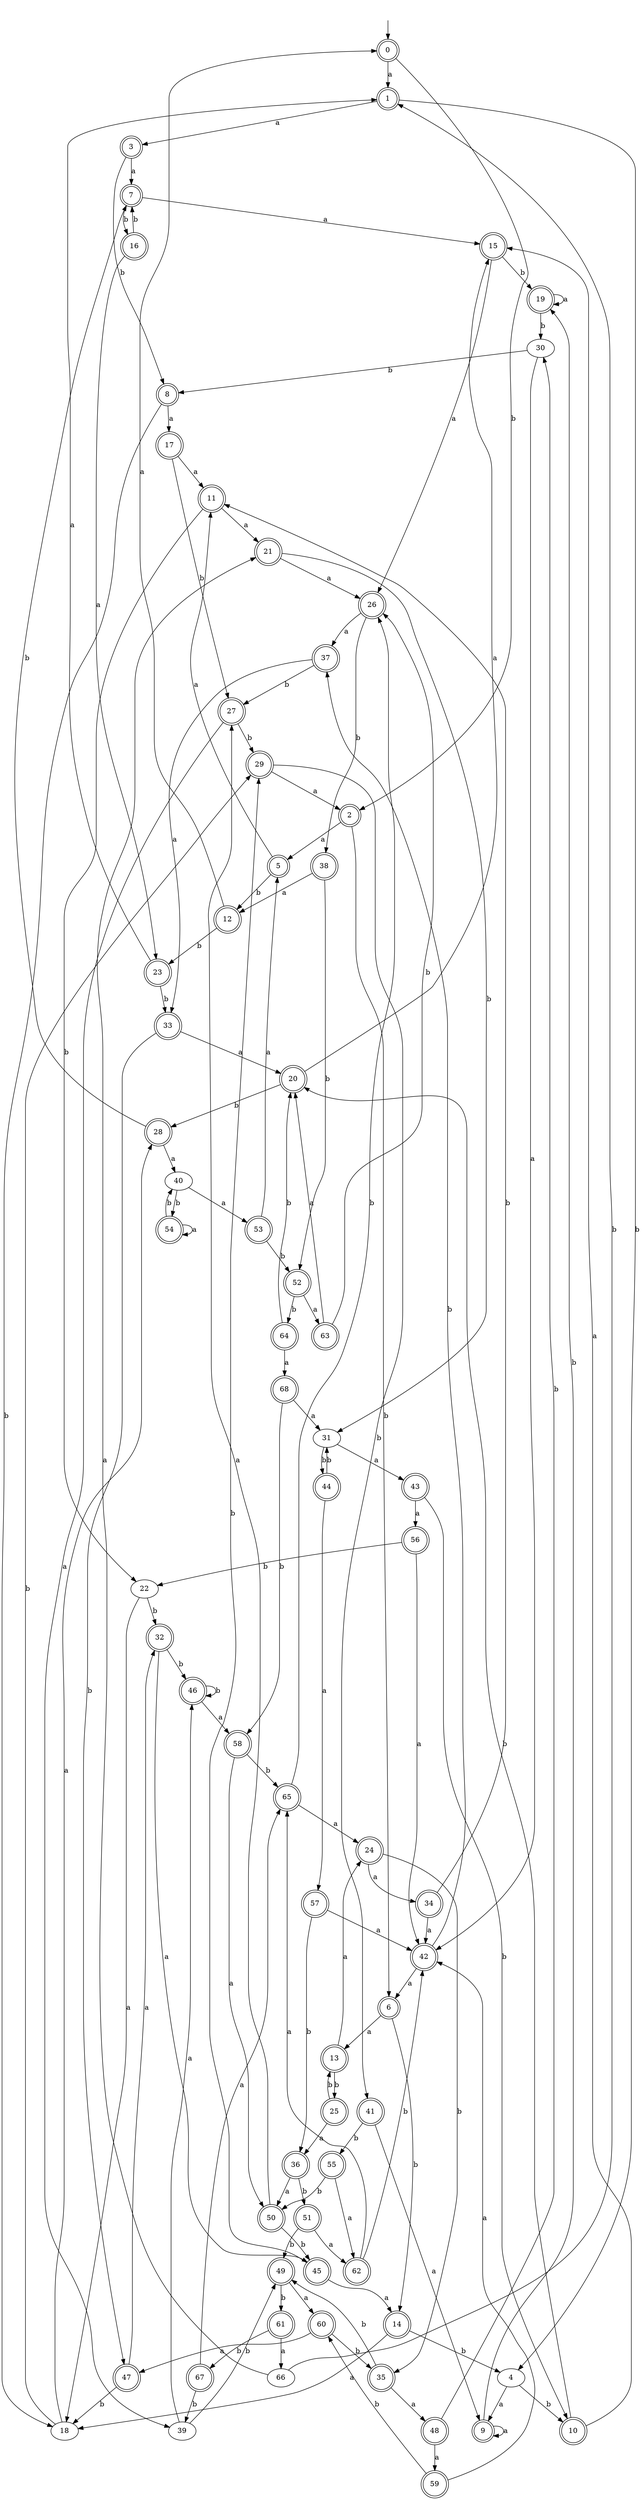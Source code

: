 digraph RandomDFA {
  __start0 [label="", shape=none];
  __start0 -> 0 [label=""];
  0 [shape=circle] [shape=doublecircle]
  0 -> 1 [label="a"]
  0 -> 2 [label="b"]
  1 [shape=doublecircle]
  1 -> 3 [label="a"]
  1 -> 4 [label="b"]
  2 [shape=doublecircle]
  2 -> 5 [label="a"]
  2 -> 6 [label="b"]
  3 [shape=doublecircle]
  3 -> 7 [label="a"]
  3 -> 8 [label="b"]
  4
  4 -> 9 [label="a"]
  4 -> 10 [label="b"]
  5 [shape=doublecircle]
  5 -> 11 [label="a"]
  5 -> 12 [label="b"]
  6 [shape=doublecircle]
  6 -> 13 [label="a"]
  6 -> 14 [label="b"]
  7 [shape=doublecircle]
  7 -> 15 [label="a"]
  7 -> 16 [label="b"]
  8 [shape=doublecircle]
  8 -> 17 [label="a"]
  8 -> 18 [label="b"]
  9 [shape=doublecircle]
  9 -> 9 [label="a"]
  9 -> 19 [label="b"]
  10 [shape=doublecircle]
  10 -> 15 [label="a"]
  10 -> 20 [label="b"]
  11 [shape=doublecircle]
  11 -> 21 [label="a"]
  11 -> 22 [label="b"]
  12 [shape=doublecircle]
  12 -> 0 [label="a"]
  12 -> 23 [label="b"]
  13 [shape=doublecircle]
  13 -> 24 [label="a"]
  13 -> 25 [label="b"]
  14 [shape=doublecircle]
  14 -> 18 [label="a"]
  14 -> 4 [label="b"]
  15 [shape=doublecircle]
  15 -> 26 [label="a"]
  15 -> 19 [label="b"]
  16 [shape=doublecircle]
  16 -> 23 [label="a"]
  16 -> 7 [label="b"]
  17 [shape=doublecircle]
  17 -> 11 [label="a"]
  17 -> 27 [label="b"]
  18
  18 -> 28 [label="a"]
  18 -> 29 [label="b"]
  19 [shape=doublecircle]
  19 -> 19 [label="a"]
  19 -> 30 [label="b"]
  20 [shape=doublecircle]
  20 -> 15 [label="a"]
  20 -> 28 [label="b"]
  21 [shape=doublecircle]
  21 -> 26 [label="a"]
  21 -> 31 [label="b"]
  22
  22 -> 18 [label="a"]
  22 -> 32 [label="b"]
  23 [shape=doublecircle]
  23 -> 1 [label="a"]
  23 -> 33 [label="b"]
  24 [shape=doublecircle]
  24 -> 34 [label="a"]
  24 -> 35 [label="b"]
  25 [shape=doublecircle]
  25 -> 36 [label="a"]
  25 -> 13 [label="b"]
  26 [shape=doublecircle]
  26 -> 37 [label="a"]
  26 -> 38 [label="b"]
  27 [shape=doublecircle]
  27 -> 39 [label="a"]
  27 -> 29 [label="b"]
  28 [shape=doublecircle]
  28 -> 40 [label="a"]
  28 -> 7 [label="b"]
  29 [shape=doublecircle]
  29 -> 2 [label="a"]
  29 -> 41 [label="b"]
  30
  30 -> 42 [label="a"]
  30 -> 8 [label="b"]
  31
  31 -> 43 [label="a"]
  31 -> 44 [label="b"]
  32 [shape=doublecircle]
  32 -> 45 [label="a"]
  32 -> 46 [label="b"]
  33 [shape=doublecircle]
  33 -> 20 [label="a"]
  33 -> 47 [label="b"]
  34 [shape=doublecircle]
  34 -> 42 [label="a"]
  34 -> 11 [label="b"]
  35 [shape=doublecircle]
  35 -> 48 [label="a"]
  35 -> 49 [label="b"]
  36 [shape=doublecircle]
  36 -> 50 [label="a"]
  36 -> 51 [label="b"]
  37 [shape=doublecircle]
  37 -> 33 [label="a"]
  37 -> 27 [label="b"]
  38 [shape=doublecircle]
  38 -> 12 [label="a"]
  38 -> 52 [label="b"]
  39
  39 -> 46 [label="a"]
  39 -> 49 [label="b"]
  40
  40 -> 53 [label="a"]
  40 -> 54 [label="b"]
  41 [shape=doublecircle]
  41 -> 9 [label="a"]
  41 -> 55 [label="b"]
  42 [shape=doublecircle]
  42 -> 6 [label="a"]
  42 -> 37 [label="b"]
  43 [shape=doublecircle]
  43 -> 56 [label="a"]
  43 -> 10 [label="b"]
  44 [shape=doublecircle]
  44 -> 57 [label="a"]
  44 -> 31 [label="b"]
  45 [shape=doublecircle]
  45 -> 14 [label="a"]
  45 -> 29 [label="b"]
  46 [shape=doublecircle]
  46 -> 58 [label="a"]
  46 -> 46 [label="b"]
  47 [shape=doublecircle]
  47 -> 32 [label="a"]
  47 -> 18 [label="b"]
  48 [shape=doublecircle]
  48 -> 59 [label="a"]
  48 -> 30 [label="b"]
  49 [shape=doublecircle]
  49 -> 60 [label="a"]
  49 -> 61 [label="b"]
  50 [shape=doublecircle]
  50 -> 27 [label="a"]
  50 -> 45 [label="b"]
  51 [shape=doublecircle]
  51 -> 62 [label="a"]
  51 -> 49 [label="b"]
  52 [shape=doublecircle]
  52 -> 63 [label="a"]
  52 -> 64 [label="b"]
  53 [shape=doublecircle]
  53 -> 5 [label="a"]
  53 -> 52 [label="b"]
  54 [shape=doublecircle]
  54 -> 54 [label="a"]
  54 -> 40 [label="b"]
  55 [shape=doublecircle]
  55 -> 62 [label="a"]
  55 -> 50 [label="b"]
  56 [shape=doublecircle]
  56 -> 42 [label="a"]
  56 -> 22 [label="b"]
  57 [shape=doublecircle]
  57 -> 42 [label="a"]
  57 -> 36 [label="b"]
  58 [shape=doublecircle]
  58 -> 50 [label="a"]
  58 -> 65 [label="b"]
  59 [shape=doublecircle]
  59 -> 42 [label="a"]
  59 -> 60 [label="b"]
  60 [shape=doublecircle]
  60 -> 47 [label="a"]
  60 -> 35 [label="b"]
  61 [shape=doublecircle]
  61 -> 66 [label="a"]
  61 -> 67 [label="b"]
  62 [shape=doublecircle]
  62 -> 65 [label="a"]
  62 -> 42 [label="b"]
  63 [shape=doublecircle]
  63 -> 20 [label="a"]
  63 -> 26 [label="b"]
  64 [shape=doublecircle]
  64 -> 68 [label="a"]
  64 -> 20 [label="b"]
  65 [shape=doublecircle]
  65 -> 24 [label="a"]
  65 -> 26 [label="b"]
  66
  66 -> 21 [label="a"]
  66 -> 1 [label="b"]
  67 [shape=doublecircle]
  67 -> 65 [label="a"]
  67 -> 39 [label="b"]
  68 [shape=doublecircle]
  68 -> 31 [label="a"]
  68 -> 58 [label="b"]
}

